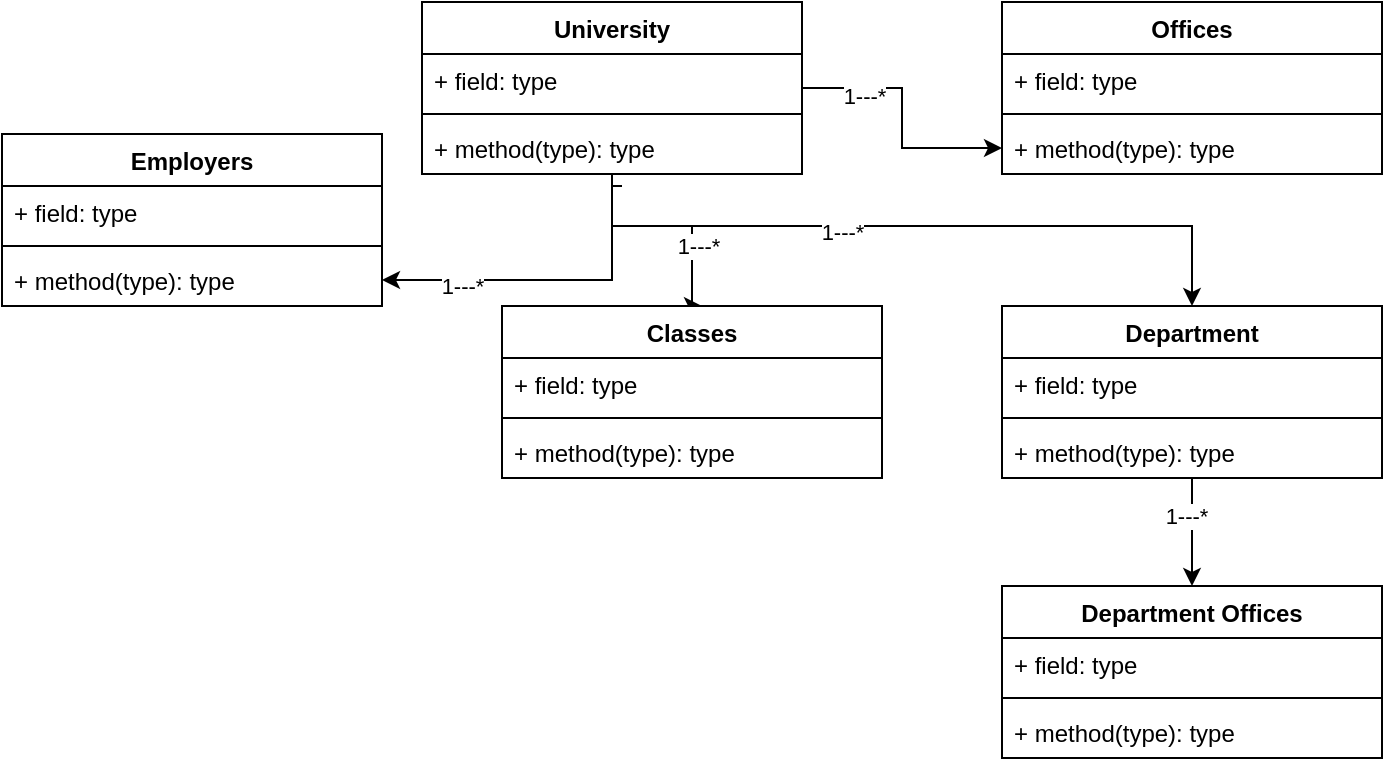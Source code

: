 <mxfile version="22.1.7" type="device">
  <diagram name="Page-1" id="1jL-5O1Q9s4GKhz___PQ">
    <mxGraphModel dx="794" dy="432" grid="1" gridSize="10" guides="1" tooltips="1" connect="1" arrows="1" fold="1" page="1" pageScale="1" pageWidth="850" pageHeight="1100" math="0" shadow="0">
      <root>
        <mxCell id="0" />
        <mxCell id="1" parent="0" />
        <mxCell id="gZZOpAakNjqRmuhHgYOl-27" value="" style="edgeStyle=orthogonalEdgeStyle;rounded=0;orthogonalLoop=1;jettySize=auto;html=1;" edge="1" parent="1" source="gZZOpAakNjqRmuhHgYOl-2" target="gZZOpAakNjqRmuhHgYOl-13">
          <mxGeometry relative="1" as="geometry" />
        </mxCell>
        <mxCell id="gZZOpAakNjqRmuhHgYOl-37" value="1---*" style="edgeLabel;html=1;align=center;verticalAlign=middle;resizable=0;points=[];" vertex="1" connectable="0" parent="gZZOpAakNjqRmuhHgYOl-27">
          <mxGeometry x="-0.523" y="-4" relative="1" as="geometry">
            <mxPoint as="offset" />
          </mxGeometry>
        </mxCell>
        <mxCell id="gZZOpAakNjqRmuhHgYOl-28" value="" style="edgeStyle=orthogonalEdgeStyle;rounded=0;orthogonalLoop=1;jettySize=auto;html=1;" edge="1" parent="1" source="gZZOpAakNjqRmuhHgYOl-2">
          <mxGeometry relative="1" as="geometry">
            <mxPoint x="360" y="220" as="targetPoint" />
            <Array as="points">
              <mxPoint x="315" y="180" />
              <mxPoint x="355" y="180" />
            </Array>
          </mxGeometry>
        </mxCell>
        <mxCell id="gZZOpAakNjqRmuhHgYOl-36" value="1---*" style="edgeLabel;html=1;align=center;verticalAlign=middle;resizable=0;points=[];" vertex="1" connectable="0" parent="gZZOpAakNjqRmuhHgYOl-28">
          <mxGeometry x="0.357" y="3" relative="1" as="geometry">
            <mxPoint as="offset" />
          </mxGeometry>
        </mxCell>
        <mxCell id="gZZOpAakNjqRmuhHgYOl-33" value="" style="edgeStyle=orthogonalEdgeStyle;rounded=0;orthogonalLoop=1;jettySize=auto;html=1;" edge="1" parent="1" source="gZZOpAakNjqRmuhHgYOl-2" target="gZZOpAakNjqRmuhHgYOl-22">
          <mxGeometry relative="1" as="geometry" />
        </mxCell>
        <mxCell id="gZZOpAakNjqRmuhHgYOl-34" value="1---*" style="edgeLabel;html=1;align=center;verticalAlign=middle;resizable=0;points=[];" vertex="1" connectable="0" parent="gZZOpAakNjqRmuhHgYOl-33">
          <mxGeometry x="0.524" y="3" relative="1" as="geometry">
            <mxPoint as="offset" />
          </mxGeometry>
        </mxCell>
        <mxCell id="gZZOpAakNjqRmuhHgYOl-2" value="University" style="swimlane;fontStyle=1;align=center;verticalAlign=top;childLayout=stackLayout;horizontal=1;startSize=26;horizontalStack=0;resizeParent=1;resizeParentMax=0;resizeLast=0;collapsible=1;marginBottom=0;whiteSpace=wrap;html=1;" vertex="1" parent="1">
          <mxGeometry x="220" y="68" width="190" height="86" as="geometry" />
        </mxCell>
        <mxCell id="gZZOpAakNjqRmuhHgYOl-3" value="+ field: type" style="text;strokeColor=none;fillColor=none;align=left;verticalAlign=top;spacingLeft=4;spacingRight=4;overflow=hidden;rotatable=0;points=[[0,0.5],[1,0.5]];portConstraint=eastwest;whiteSpace=wrap;html=1;" vertex="1" parent="gZZOpAakNjqRmuhHgYOl-2">
          <mxGeometry y="26" width="190" height="26" as="geometry" />
        </mxCell>
        <mxCell id="gZZOpAakNjqRmuhHgYOl-4" value="" style="line;strokeWidth=1;fillColor=none;align=left;verticalAlign=middle;spacingTop=-1;spacingLeft=3;spacingRight=3;rotatable=0;labelPosition=right;points=[];portConstraint=eastwest;strokeColor=inherit;" vertex="1" parent="gZZOpAakNjqRmuhHgYOl-2">
          <mxGeometry y="52" width="190" height="8" as="geometry" />
        </mxCell>
        <mxCell id="gZZOpAakNjqRmuhHgYOl-5" value="+ method(type): type" style="text;strokeColor=none;fillColor=none;align=left;verticalAlign=top;spacingLeft=4;spacingRight=4;overflow=hidden;rotatable=0;points=[[0,0.5],[1,0.5]];portConstraint=eastwest;whiteSpace=wrap;html=1;" vertex="1" parent="gZZOpAakNjqRmuhHgYOl-2">
          <mxGeometry y="60" width="190" height="26" as="geometry" />
        </mxCell>
        <mxCell id="gZZOpAakNjqRmuhHgYOl-31" value="" style="edgeStyle=orthogonalEdgeStyle;rounded=0;orthogonalLoop=1;jettySize=auto;html=1;entryX=0.5;entryY=0;entryDx=0;entryDy=0;" edge="1" parent="1" source="gZZOpAakNjqRmuhHgYOl-6" target="gZZOpAakNjqRmuhHgYOl-23">
          <mxGeometry relative="1" as="geometry" />
        </mxCell>
        <mxCell id="gZZOpAakNjqRmuhHgYOl-38" value="1---*" style="edgeLabel;html=1;align=center;verticalAlign=middle;resizable=0;points=[];" vertex="1" connectable="0" parent="gZZOpAakNjqRmuhHgYOl-31">
          <mxGeometry x="-0.321" y="-3" relative="1" as="geometry">
            <mxPoint as="offset" />
          </mxGeometry>
        </mxCell>
        <mxCell id="gZZOpAakNjqRmuhHgYOl-6" value="Department" style="swimlane;fontStyle=1;align=center;verticalAlign=top;childLayout=stackLayout;horizontal=1;startSize=26;horizontalStack=0;resizeParent=1;resizeParentMax=0;resizeLast=0;collapsible=1;marginBottom=0;whiteSpace=wrap;html=1;" vertex="1" parent="1">
          <mxGeometry x="510" y="220" width="190" height="86" as="geometry" />
        </mxCell>
        <mxCell id="gZZOpAakNjqRmuhHgYOl-7" value="+ field: type" style="text;strokeColor=none;fillColor=none;align=left;verticalAlign=top;spacingLeft=4;spacingRight=4;overflow=hidden;rotatable=0;points=[[0,0.5],[1,0.5]];portConstraint=eastwest;whiteSpace=wrap;html=1;" vertex="1" parent="gZZOpAakNjqRmuhHgYOl-6">
          <mxGeometry y="26" width="190" height="26" as="geometry" />
        </mxCell>
        <mxCell id="gZZOpAakNjqRmuhHgYOl-8" value="" style="line;strokeWidth=1;fillColor=none;align=left;verticalAlign=middle;spacingTop=-1;spacingLeft=3;spacingRight=3;rotatable=0;labelPosition=right;points=[];portConstraint=eastwest;strokeColor=inherit;" vertex="1" parent="gZZOpAakNjqRmuhHgYOl-6">
          <mxGeometry y="52" width="190" height="8" as="geometry" />
        </mxCell>
        <mxCell id="gZZOpAakNjqRmuhHgYOl-9" value="+ method(type): type" style="text;strokeColor=none;fillColor=none;align=left;verticalAlign=top;spacingLeft=4;spacingRight=4;overflow=hidden;rotatable=0;points=[[0,0.5],[1,0.5]];portConstraint=eastwest;whiteSpace=wrap;html=1;" vertex="1" parent="gZZOpAakNjqRmuhHgYOl-6">
          <mxGeometry y="60" width="190" height="26" as="geometry" />
        </mxCell>
        <mxCell id="gZZOpAakNjqRmuhHgYOl-10" value="Offices" style="swimlane;fontStyle=1;align=center;verticalAlign=top;childLayout=stackLayout;horizontal=1;startSize=26;horizontalStack=0;resizeParent=1;resizeParentMax=0;resizeLast=0;collapsible=1;marginBottom=0;whiteSpace=wrap;html=1;" vertex="1" parent="1">
          <mxGeometry x="510" y="68" width="190" height="86" as="geometry" />
        </mxCell>
        <mxCell id="gZZOpAakNjqRmuhHgYOl-11" value="+ field: type" style="text;strokeColor=none;fillColor=none;align=left;verticalAlign=top;spacingLeft=4;spacingRight=4;overflow=hidden;rotatable=0;points=[[0,0.5],[1,0.5]];portConstraint=eastwest;whiteSpace=wrap;html=1;" vertex="1" parent="gZZOpAakNjqRmuhHgYOl-10">
          <mxGeometry y="26" width="190" height="26" as="geometry" />
        </mxCell>
        <mxCell id="gZZOpAakNjqRmuhHgYOl-12" value="" style="line;strokeWidth=1;fillColor=none;align=left;verticalAlign=middle;spacingTop=-1;spacingLeft=3;spacingRight=3;rotatable=0;labelPosition=right;points=[];portConstraint=eastwest;strokeColor=inherit;" vertex="1" parent="gZZOpAakNjqRmuhHgYOl-10">
          <mxGeometry y="52" width="190" height="8" as="geometry" />
        </mxCell>
        <mxCell id="gZZOpAakNjqRmuhHgYOl-13" value="+ method(type): type" style="text;strokeColor=none;fillColor=none;align=left;verticalAlign=top;spacingLeft=4;spacingRight=4;overflow=hidden;rotatable=0;points=[[0,0.5],[1,0.5]];portConstraint=eastwest;whiteSpace=wrap;html=1;" vertex="1" parent="gZZOpAakNjqRmuhHgYOl-10">
          <mxGeometry y="60" width="190" height="26" as="geometry" />
        </mxCell>
        <mxCell id="gZZOpAakNjqRmuhHgYOl-14" value="Classes" style="swimlane;fontStyle=1;align=center;verticalAlign=top;childLayout=stackLayout;horizontal=1;startSize=26;horizontalStack=0;resizeParent=1;resizeParentMax=0;resizeLast=0;collapsible=1;marginBottom=0;whiteSpace=wrap;html=1;" vertex="1" parent="1">
          <mxGeometry x="260" y="220" width="190" height="86" as="geometry" />
        </mxCell>
        <mxCell id="gZZOpAakNjqRmuhHgYOl-15" value="+ field: type" style="text;strokeColor=none;fillColor=none;align=left;verticalAlign=top;spacingLeft=4;spacingRight=4;overflow=hidden;rotatable=0;points=[[0,0.5],[1,0.5]];portConstraint=eastwest;whiteSpace=wrap;html=1;" vertex="1" parent="gZZOpAakNjqRmuhHgYOl-14">
          <mxGeometry y="26" width="190" height="26" as="geometry" />
        </mxCell>
        <mxCell id="gZZOpAakNjqRmuhHgYOl-16" value="" style="line;strokeWidth=1;fillColor=none;align=left;verticalAlign=middle;spacingTop=-1;spacingLeft=3;spacingRight=3;rotatable=0;labelPosition=right;points=[];portConstraint=eastwest;strokeColor=inherit;" vertex="1" parent="gZZOpAakNjqRmuhHgYOl-14">
          <mxGeometry y="52" width="190" height="8" as="geometry" />
        </mxCell>
        <mxCell id="gZZOpAakNjqRmuhHgYOl-17" value="+ method(type): type" style="text;strokeColor=none;fillColor=none;align=left;verticalAlign=top;spacingLeft=4;spacingRight=4;overflow=hidden;rotatable=0;points=[[0,0.5],[1,0.5]];portConstraint=eastwest;whiteSpace=wrap;html=1;" vertex="1" parent="gZZOpAakNjqRmuhHgYOl-14">
          <mxGeometry y="60" width="190" height="26" as="geometry" />
        </mxCell>
        <mxCell id="gZZOpAakNjqRmuhHgYOl-19" value="Employers" style="swimlane;fontStyle=1;align=center;verticalAlign=top;childLayout=stackLayout;horizontal=1;startSize=26;horizontalStack=0;resizeParent=1;resizeParentMax=0;resizeLast=0;collapsible=1;marginBottom=0;whiteSpace=wrap;html=1;" vertex="1" parent="1">
          <mxGeometry x="10" y="134" width="190" height="86" as="geometry" />
        </mxCell>
        <mxCell id="gZZOpAakNjqRmuhHgYOl-20" value="+ field: type" style="text;strokeColor=none;fillColor=none;align=left;verticalAlign=top;spacingLeft=4;spacingRight=4;overflow=hidden;rotatable=0;points=[[0,0.5],[1,0.5]];portConstraint=eastwest;whiteSpace=wrap;html=1;" vertex="1" parent="gZZOpAakNjqRmuhHgYOl-19">
          <mxGeometry y="26" width="190" height="26" as="geometry" />
        </mxCell>
        <mxCell id="gZZOpAakNjqRmuhHgYOl-21" value="" style="line;strokeWidth=1;fillColor=none;align=left;verticalAlign=middle;spacingTop=-1;spacingLeft=3;spacingRight=3;rotatable=0;labelPosition=right;points=[];portConstraint=eastwest;strokeColor=inherit;" vertex="1" parent="gZZOpAakNjqRmuhHgYOl-19">
          <mxGeometry y="52" width="190" height="8" as="geometry" />
        </mxCell>
        <mxCell id="gZZOpAakNjqRmuhHgYOl-22" value="+ method(type): type" style="text;strokeColor=none;fillColor=none;align=left;verticalAlign=top;spacingLeft=4;spacingRight=4;overflow=hidden;rotatable=0;points=[[0,0.5],[1,0.5]];portConstraint=eastwest;whiteSpace=wrap;html=1;" vertex="1" parent="gZZOpAakNjqRmuhHgYOl-19">
          <mxGeometry y="60" width="190" height="26" as="geometry" />
        </mxCell>
        <mxCell id="gZZOpAakNjqRmuhHgYOl-23" value="Department Offices" style="swimlane;fontStyle=1;align=center;verticalAlign=top;childLayout=stackLayout;horizontal=1;startSize=26;horizontalStack=0;resizeParent=1;resizeParentMax=0;resizeLast=0;collapsible=1;marginBottom=0;whiteSpace=wrap;html=1;" vertex="1" parent="1">
          <mxGeometry x="510" y="360" width="190" height="86" as="geometry" />
        </mxCell>
        <mxCell id="gZZOpAakNjqRmuhHgYOl-24" value="+ field: type" style="text;strokeColor=none;fillColor=none;align=left;verticalAlign=top;spacingLeft=4;spacingRight=4;overflow=hidden;rotatable=0;points=[[0,0.5],[1,0.5]];portConstraint=eastwest;whiteSpace=wrap;html=1;" vertex="1" parent="gZZOpAakNjqRmuhHgYOl-23">
          <mxGeometry y="26" width="190" height="26" as="geometry" />
        </mxCell>
        <mxCell id="gZZOpAakNjqRmuhHgYOl-25" value="" style="line;strokeWidth=1;fillColor=none;align=left;verticalAlign=middle;spacingTop=-1;spacingLeft=3;spacingRight=3;rotatable=0;labelPosition=right;points=[];portConstraint=eastwest;strokeColor=inherit;" vertex="1" parent="gZZOpAakNjqRmuhHgYOl-23">
          <mxGeometry y="52" width="190" height="8" as="geometry" />
        </mxCell>
        <mxCell id="gZZOpAakNjqRmuhHgYOl-26" value="+ method(type): type" style="text;strokeColor=none;fillColor=none;align=left;verticalAlign=top;spacingLeft=4;spacingRight=4;overflow=hidden;rotatable=0;points=[[0,0.5],[1,0.5]];portConstraint=eastwest;whiteSpace=wrap;html=1;" vertex="1" parent="gZZOpAakNjqRmuhHgYOl-23">
          <mxGeometry y="60" width="190" height="26" as="geometry" />
        </mxCell>
        <mxCell id="gZZOpAakNjqRmuhHgYOl-30" value="" style="edgeStyle=orthogonalEdgeStyle;rounded=0;orthogonalLoop=1;jettySize=auto;html=1;entryX=0.5;entryY=0;entryDx=0;entryDy=0;" edge="1" parent="1" target="gZZOpAakNjqRmuhHgYOl-6">
          <mxGeometry relative="1" as="geometry">
            <mxPoint x="320" y="160" as="sourcePoint" />
            <Array as="points">
              <mxPoint x="315" y="180" />
              <mxPoint x="605" y="180" />
            </Array>
          </mxGeometry>
        </mxCell>
        <mxCell id="gZZOpAakNjqRmuhHgYOl-35" value="1---*" style="edgeLabel;html=1;align=center;verticalAlign=middle;resizable=0;points=[];" vertex="1" connectable="0" parent="gZZOpAakNjqRmuhHgYOl-30">
          <mxGeometry x="-0.211" y="-3" relative="1" as="geometry">
            <mxPoint as="offset" />
          </mxGeometry>
        </mxCell>
      </root>
    </mxGraphModel>
  </diagram>
</mxfile>

